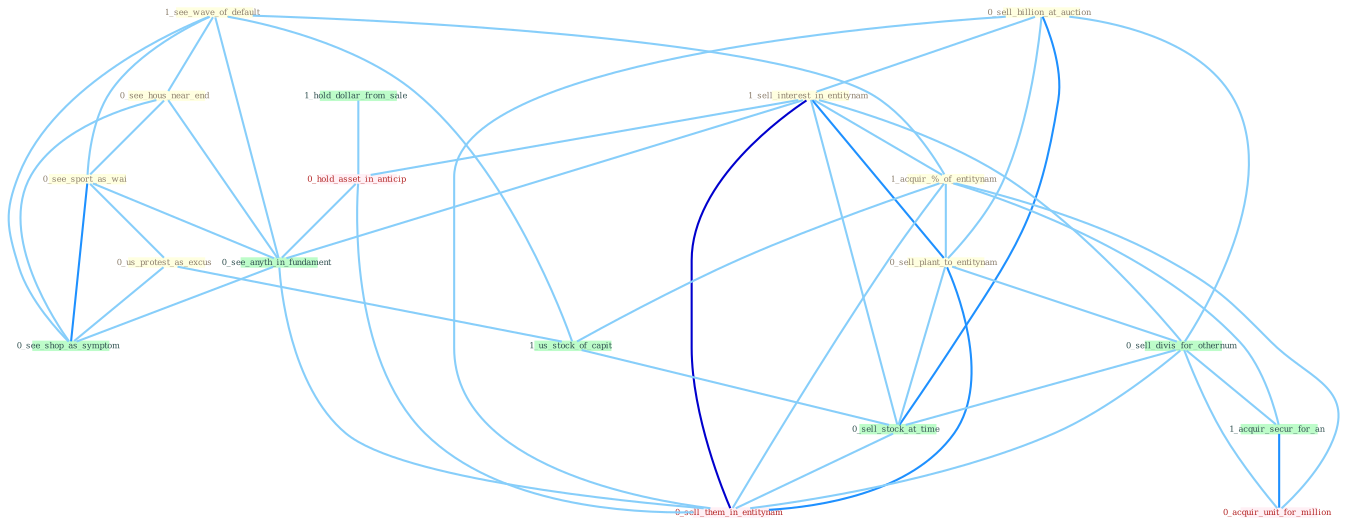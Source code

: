 Graph G{ 
    node
    [shape=polygon,style=filled,width=.5,height=.06,color="#BDFCC9",fixedsize=true,fontsize=4,
    fontcolor="#2f4f4f"];
    {node
    [color="#ffffe0", fontcolor="#8b7d6b"] "1_see_wave_of_default " "0_sell_billion_at_auction " "0_see_hous_near_end " "0_see_sport_as_wai " "1_sell_interest_in_entitynam " "1_acquir_%_of_entitynam " "0_us_protest_as_excus " "0_sell_plant_to_entitynam "}
{node [color="#fff0f5", fontcolor="#b22222"] "0_hold_asset_in_anticip " "0_acquir_unit_for_million " "0_sell_them_in_entitynam "}
edge [color="#B0E2FF"];

	"1_see_wave_of_default " -- "0_see_hous_near_end " [w="1", color="#87cefa" ];
	"1_see_wave_of_default " -- "0_see_sport_as_wai " [w="1", color="#87cefa" ];
	"1_see_wave_of_default " -- "1_acquir_%_of_entitynam " [w="1", color="#87cefa" ];
	"1_see_wave_of_default " -- "1_us_stock_of_capit " [w="1", color="#87cefa" ];
	"1_see_wave_of_default " -- "0_see_anyth_in_fundament " [w="1", color="#87cefa" ];
	"1_see_wave_of_default " -- "0_see_shop_as_symptom " [w="1", color="#87cefa" ];
	"0_sell_billion_at_auction " -- "1_sell_interest_in_entitynam " [w="1", color="#87cefa" ];
	"0_sell_billion_at_auction " -- "0_sell_plant_to_entitynam " [w="1", color="#87cefa" ];
	"0_sell_billion_at_auction " -- "0_sell_divis_for_othernum " [w="1", color="#87cefa" ];
	"0_sell_billion_at_auction " -- "0_sell_stock_at_time " [w="2", color="#1e90ff" , len=0.8];
	"0_sell_billion_at_auction " -- "0_sell_them_in_entitynam " [w="1", color="#87cefa" ];
	"0_see_hous_near_end " -- "0_see_sport_as_wai " [w="1", color="#87cefa" ];
	"0_see_hous_near_end " -- "0_see_anyth_in_fundament " [w="1", color="#87cefa" ];
	"0_see_hous_near_end " -- "0_see_shop_as_symptom " [w="1", color="#87cefa" ];
	"0_see_sport_as_wai " -- "0_us_protest_as_excus " [w="1", color="#87cefa" ];
	"0_see_sport_as_wai " -- "0_see_anyth_in_fundament " [w="1", color="#87cefa" ];
	"0_see_sport_as_wai " -- "0_see_shop_as_symptom " [w="2", color="#1e90ff" , len=0.8];
	"1_sell_interest_in_entitynam " -- "1_acquir_%_of_entitynam " [w="1", color="#87cefa" ];
	"1_sell_interest_in_entitynam " -- "0_sell_plant_to_entitynam " [w="2", color="#1e90ff" , len=0.8];
	"1_sell_interest_in_entitynam " -- "0_sell_divis_for_othernum " [w="1", color="#87cefa" ];
	"1_sell_interest_in_entitynam " -- "0_hold_asset_in_anticip " [w="1", color="#87cefa" ];
	"1_sell_interest_in_entitynam " -- "0_sell_stock_at_time " [w="1", color="#87cefa" ];
	"1_sell_interest_in_entitynam " -- "0_see_anyth_in_fundament " [w="1", color="#87cefa" ];
	"1_sell_interest_in_entitynam " -- "0_sell_them_in_entitynam " [w="3", color="#0000cd" , len=0.6];
	"1_acquir_%_of_entitynam " -- "0_sell_plant_to_entitynam " [w="1", color="#87cefa" ];
	"1_acquir_%_of_entitynam " -- "1_acquir_secur_for_an " [w="1", color="#87cefa" ];
	"1_acquir_%_of_entitynam " -- "1_us_stock_of_capit " [w="1", color="#87cefa" ];
	"1_acquir_%_of_entitynam " -- "0_acquir_unit_for_million " [w="1", color="#87cefa" ];
	"1_acquir_%_of_entitynam " -- "0_sell_them_in_entitynam " [w="1", color="#87cefa" ];
	"0_us_protest_as_excus " -- "1_us_stock_of_capit " [w="1", color="#87cefa" ];
	"0_us_protest_as_excus " -- "0_see_shop_as_symptom " [w="1", color="#87cefa" ];
	"0_sell_plant_to_entitynam " -- "0_sell_divis_for_othernum " [w="1", color="#87cefa" ];
	"0_sell_plant_to_entitynam " -- "0_sell_stock_at_time " [w="1", color="#87cefa" ];
	"0_sell_plant_to_entitynam " -- "0_sell_them_in_entitynam " [w="2", color="#1e90ff" , len=0.8];
	"0_sell_divis_for_othernum " -- "1_acquir_secur_for_an " [w="1", color="#87cefa" ];
	"0_sell_divis_for_othernum " -- "0_sell_stock_at_time " [w="1", color="#87cefa" ];
	"0_sell_divis_for_othernum " -- "0_acquir_unit_for_million " [w="1", color="#87cefa" ];
	"0_sell_divis_for_othernum " -- "0_sell_them_in_entitynam " [w="1", color="#87cefa" ];
	"1_acquir_secur_for_an " -- "0_acquir_unit_for_million " [w="2", color="#1e90ff" , len=0.8];
	"1_us_stock_of_capit " -- "0_sell_stock_at_time " [w="1", color="#87cefa" ];
	"1_hold_dollar_from_sale " -- "0_hold_asset_in_anticip " [w="1", color="#87cefa" ];
	"0_hold_asset_in_anticip " -- "0_see_anyth_in_fundament " [w="1", color="#87cefa" ];
	"0_hold_asset_in_anticip " -- "0_sell_them_in_entitynam " [w="1", color="#87cefa" ];
	"0_sell_stock_at_time " -- "0_sell_them_in_entitynam " [w="1", color="#87cefa" ];
	"0_see_anyth_in_fundament " -- "0_see_shop_as_symptom " [w="1", color="#87cefa" ];
	"0_see_anyth_in_fundament " -- "0_sell_them_in_entitynam " [w="1", color="#87cefa" ];
}